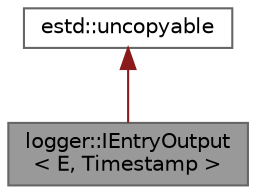 digraph "logger::IEntryOutput&lt; E, Timestamp &gt;"
{
 // LATEX_PDF_SIZE
  bgcolor="transparent";
  edge [fontname=Helvetica,fontsize=10,labelfontname=Helvetica,labelfontsize=10];
  node [fontname=Helvetica,fontsize=10,shape=box,height=0.2,width=0.4];
  Node1 [id="Node000001",label="logger::IEntryOutput\l\< E, Timestamp \>",height=0.2,width=0.4,color="gray40", fillcolor="grey60", style="filled", fontcolor="black",tooltip=" "];
  Node2 -> Node1 [id="edge1_Node000001_Node000002",dir="back",color="firebrick4",style="solid",tooltip=" "];
  Node2 [id="Node000002",label="estd::uncopyable",height=0.2,width=0.4,color="gray40", fillcolor="white", style="filled",URL="$d2/d66/classestd_1_1uncopyable.html",tooltip=" "];
}
